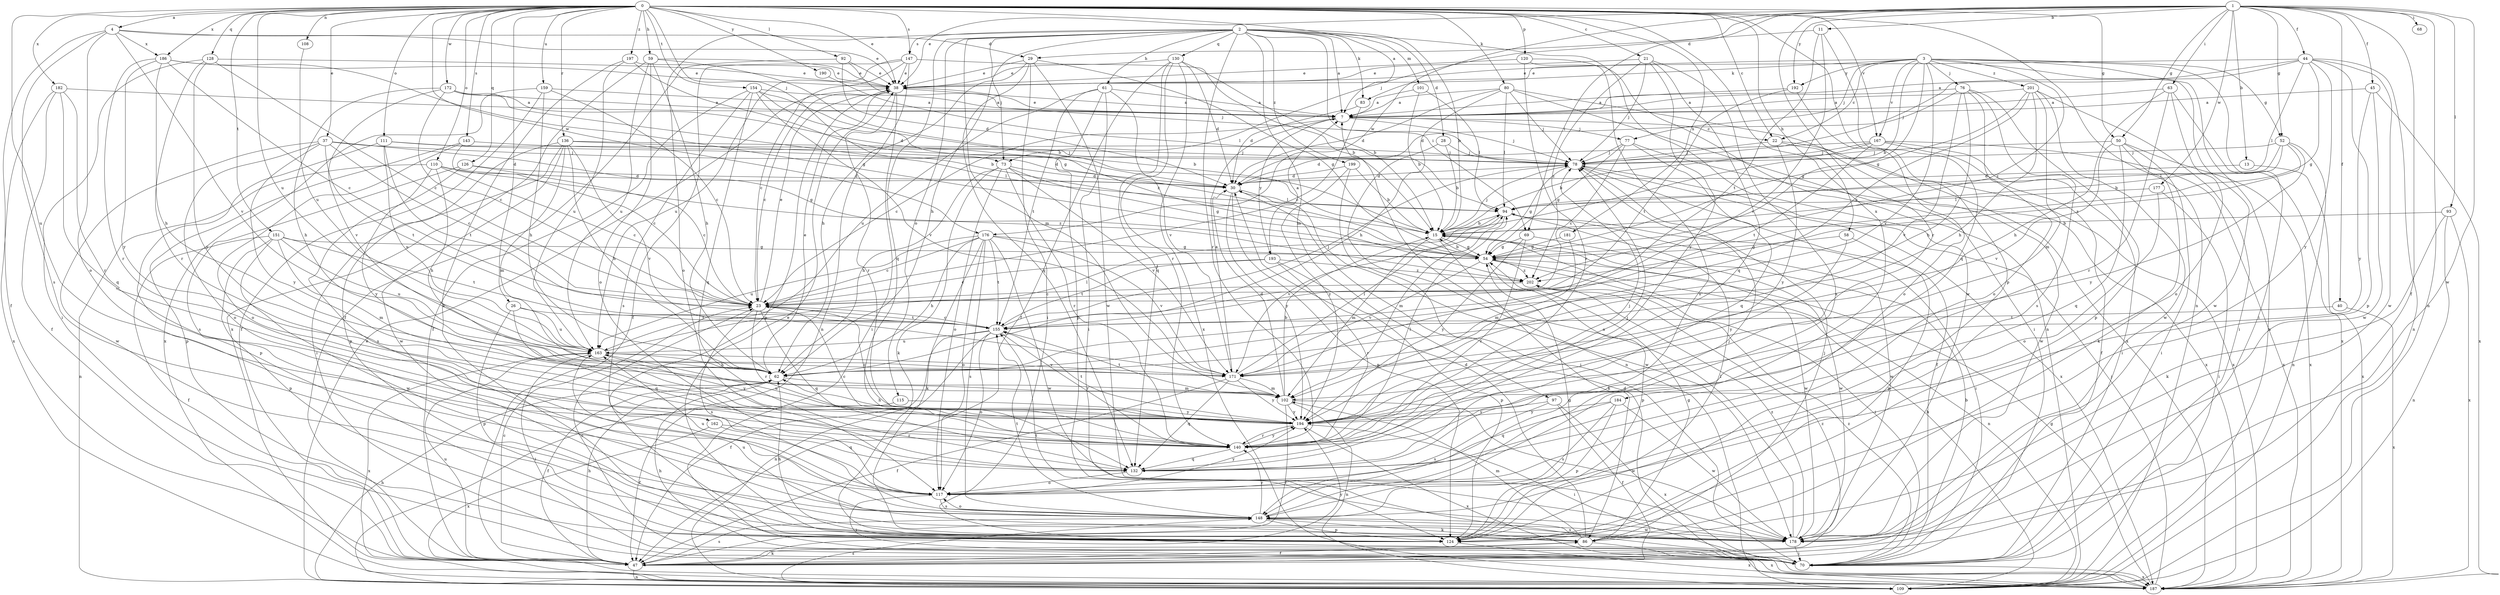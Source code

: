 strict digraph  {
0;
1;
2;
3;
4;
7;
11;
13;
15;
21;
22;
23;
26;
28;
29;
30;
37;
38;
40;
44;
45;
47;
50;
52;
54;
58;
59;
61;
62;
63;
68;
69;
70;
73;
76;
77;
78;
80;
83;
86;
92;
93;
94;
97;
101;
102;
108;
109;
110;
111;
115;
117;
120;
124;
126;
128;
130;
132;
136;
140;
143;
147;
148;
151;
154;
155;
159;
162;
163;
167;
171;
172;
176;
177;
178;
181;
182;
184;
186;
187;
190;
192;
193;
194;
197;
199;
201;
202;
0 -> 4  [label=a];
0 -> 7  [label=a];
0 -> 21  [label=c];
0 -> 22  [label=c];
0 -> 26  [label=d];
0 -> 37  [label=e];
0 -> 38  [label=e];
0 -> 50  [label=g];
0 -> 58  [label=h];
0 -> 59  [label=h];
0 -> 73  [label=j];
0 -> 80  [label=k];
0 -> 92  [label=l];
0 -> 108  [label=n];
0 -> 109  [label=n];
0 -> 110  [label=o];
0 -> 111  [label=o];
0 -> 120  [label=p];
0 -> 124  [label=p];
0 -> 126  [label=q];
0 -> 128  [label=q];
0 -> 136  [label=r];
0 -> 143  [label=s];
0 -> 147  [label=s];
0 -> 151  [label=t];
0 -> 154  [label=t];
0 -> 159  [label=u];
0 -> 162  [label=u];
0 -> 163  [label=u];
0 -> 167  [label=v];
0 -> 172  [label=w];
0 -> 176  [label=w];
0 -> 181  [label=x];
0 -> 182  [label=x];
0 -> 184  [label=x];
0 -> 186  [label=x];
0 -> 190  [label=y];
0 -> 197  [label=z];
1 -> 11  [label=b];
1 -> 13  [label=b];
1 -> 38  [label=e];
1 -> 40  [label=f];
1 -> 44  [label=f];
1 -> 45  [label=f];
1 -> 47  [label=f];
1 -> 50  [label=g];
1 -> 52  [label=g];
1 -> 63  [label=i];
1 -> 68  [label=i];
1 -> 69  [label=i];
1 -> 73  [label=j];
1 -> 93  [label=l];
1 -> 109  [label=n];
1 -> 140  [label=r];
1 -> 176  [label=w];
1 -> 177  [label=w];
1 -> 178  [label=w];
1 -> 192  [label=y];
2 -> 7  [label=a];
2 -> 15  [label=b];
2 -> 28  [label=d];
2 -> 61  [label=h];
2 -> 62  [label=h];
2 -> 69  [label=i];
2 -> 73  [label=j];
2 -> 83  [label=k];
2 -> 97  [label=m];
2 -> 101  [label=m];
2 -> 102  [label=m];
2 -> 115  [label=o];
2 -> 117  [label=o];
2 -> 130  [label=q];
2 -> 132  [label=q];
2 -> 140  [label=r];
2 -> 147  [label=s];
2 -> 178  [label=w];
2 -> 199  [label=z];
3 -> 15  [label=b];
3 -> 22  [label=c];
3 -> 38  [label=e];
3 -> 52  [label=g];
3 -> 54  [label=g];
3 -> 70  [label=i];
3 -> 76  [label=j];
3 -> 77  [label=j];
3 -> 83  [label=k];
3 -> 109  [label=n];
3 -> 167  [label=v];
3 -> 171  [label=v];
3 -> 178  [label=w];
3 -> 192  [label=y];
3 -> 201  [label=z];
3 -> 202  [label=z];
4 -> 29  [label=d];
4 -> 38  [label=e];
4 -> 47  [label=f];
4 -> 117  [label=o];
4 -> 148  [label=s];
4 -> 171  [label=v];
4 -> 186  [label=x];
7 -> 22  [label=c];
7 -> 23  [label=c];
7 -> 38  [label=e];
7 -> 77  [label=j];
7 -> 78  [label=j];
7 -> 193  [label=y];
11 -> 29  [label=d];
11 -> 132  [label=q];
11 -> 155  [label=t];
11 -> 171  [label=v];
13 -> 30  [label=d];
13 -> 187  [label=x];
15 -> 54  [label=g];
15 -> 78  [label=j];
15 -> 86  [label=k];
15 -> 102  [label=m];
15 -> 178  [label=w];
21 -> 38  [label=e];
21 -> 78  [label=j];
21 -> 132  [label=q];
21 -> 148  [label=s];
21 -> 194  [label=y];
21 -> 202  [label=z];
22 -> 78  [label=j];
22 -> 178  [label=w];
22 -> 187  [label=x];
22 -> 194  [label=y];
23 -> 38  [label=e];
23 -> 132  [label=q];
23 -> 140  [label=r];
23 -> 148  [label=s];
23 -> 155  [label=t];
26 -> 124  [label=p];
26 -> 132  [label=q];
26 -> 155  [label=t];
26 -> 163  [label=u];
28 -> 15  [label=b];
28 -> 78  [label=j];
28 -> 109  [label=n];
29 -> 38  [label=e];
29 -> 54  [label=g];
29 -> 62  [label=h];
29 -> 70  [label=i];
29 -> 132  [label=q];
29 -> 178  [label=w];
30 -> 94  [label=l];
30 -> 124  [label=p];
30 -> 178  [label=w];
30 -> 194  [label=y];
37 -> 23  [label=c];
37 -> 54  [label=g];
37 -> 78  [label=j];
37 -> 117  [label=o];
37 -> 155  [label=t];
37 -> 178  [label=w];
37 -> 194  [label=y];
38 -> 7  [label=a];
38 -> 23  [label=c];
38 -> 70  [label=i];
38 -> 124  [label=p];
38 -> 140  [label=r];
40 -> 155  [label=t];
40 -> 187  [label=x];
44 -> 7  [label=a];
44 -> 38  [label=e];
44 -> 54  [label=g];
44 -> 78  [label=j];
44 -> 94  [label=l];
44 -> 109  [label=n];
44 -> 124  [label=p];
44 -> 178  [label=w];
44 -> 194  [label=y];
45 -> 7  [label=a];
45 -> 178  [label=w];
45 -> 187  [label=x];
45 -> 194  [label=y];
47 -> 23  [label=c];
47 -> 62  [label=h];
47 -> 86  [label=k];
47 -> 109  [label=n];
47 -> 148  [label=s];
47 -> 163  [label=u];
47 -> 194  [label=y];
47 -> 202  [label=z];
50 -> 70  [label=i];
50 -> 78  [label=j];
50 -> 86  [label=k];
50 -> 132  [label=q];
50 -> 171  [label=v];
50 -> 187  [label=x];
52 -> 15  [label=b];
52 -> 78  [label=j];
52 -> 94  [label=l];
52 -> 109  [label=n];
52 -> 194  [label=y];
52 -> 202  [label=z];
54 -> 15  [label=b];
54 -> 70  [label=i];
54 -> 109  [label=n];
54 -> 124  [label=p];
54 -> 171  [label=v];
54 -> 202  [label=z];
58 -> 54  [label=g];
58 -> 124  [label=p];
58 -> 194  [label=y];
59 -> 15  [label=b];
59 -> 38  [label=e];
59 -> 62  [label=h];
59 -> 117  [label=o];
59 -> 163  [label=u];
59 -> 187  [label=x];
61 -> 7  [label=a];
61 -> 70  [label=i];
61 -> 124  [label=p];
61 -> 155  [label=t];
61 -> 163  [label=u];
61 -> 171  [label=v];
62 -> 38  [label=e];
62 -> 47  [label=f];
62 -> 102  [label=m];
63 -> 7  [label=a];
63 -> 62  [label=h];
63 -> 117  [label=o];
63 -> 140  [label=r];
63 -> 187  [label=x];
69 -> 54  [label=g];
69 -> 140  [label=r];
69 -> 178  [label=w];
69 -> 194  [label=y];
70 -> 15  [label=b];
70 -> 23  [label=c];
70 -> 62  [label=h];
70 -> 187  [label=x];
70 -> 202  [label=z];
73 -> 30  [label=d];
73 -> 54  [label=g];
73 -> 62  [label=h];
73 -> 86  [label=k];
73 -> 117  [label=o];
73 -> 140  [label=r];
73 -> 171  [label=v];
76 -> 7  [label=a];
76 -> 30  [label=d];
76 -> 62  [label=h];
76 -> 117  [label=o];
76 -> 124  [label=p];
76 -> 148  [label=s];
76 -> 171  [label=v];
77 -> 23  [label=c];
77 -> 54  [label=g];
77 -> 78  [label=j];
77 -> 132  [label=q];
77 -> 187  [label=x];
78 -> 30  [label=d];
78 -> 47  [label=f];
78 -> 54  [label=g];
78 -> 187  [label=x];
80 -> 7  [label=a];
80 -> 30  [label=d];
80 -> 62  [label=h];
80 -> 70  [label=i];
80 -> 78  [label=j];
80 -> 94  [label=l];
80 -> 187  [label=x];
83 -> 23  [label=c];
83 -> 30  [label=d];
86 -> 30  [label=d];
86 -> 47  [label=f];
86 -> 54  [label=g];
86 -> 78  [label=j];
86 -> 102  [label=m];
86 -> 187  [label=x];
92 -> 30  [label=d];
92 -> 38  [label=e];
92 -> 47  [label=f];
92 -> 78  [label=j];
93 -> 15  [label=b];
93 -> 86  [label=k];
93 -> 109  [label=n];
93 -> 187  [label=x];
94 -> 15  [label=b];
94 -> 70  [label=i];
94 -> 102  [label=m];
94 -> 171  [label=v];
94 -> 178  [label=w];
97 -> 47  [label=f];
97 -> 148  [label=s];
97 -> 187  [label=x];
97 -> 194  [label=y];
101 -> 7  [label=a];
101 -> 15  [label=b];
101 -> 94  [label=l];
102 -> 15  [label=b];
102 -> 30  [label=d];
102 -> 47  [label=f];
102 -> 109  [label=n];
102 -> 155  [label=t];
102 -> 178  [label=w];
102 -> 194  [label=y];
108 -> 163  [label=u];
109 -> 15  [label=b];
109 -> 38  [label=e];
109 -> 62  [label=h];
109 -> 148  [label=s];
110 -> 23  [label=c];
110 -> 30  [label=d];
110 -> 62  [label=h];
110 -> 109  [label=n];
110 -> 194  [label=y];
110 -> 202  [label=z];
111 -> 78  [label=j];
111 -> 94  [label=l];
111 -> 148  [label=s];
111 -> 155  [label=t];
111 -> 163  [label=u];
115 -> 47  [label=f];
115 -> 194  [label=y];
117 -> 70  [label=i];
117 -> 148  [label=s];
117 -> 163  [label=u];
117 -> 194  [label=y];
120 -> 38  [label=e];
120 -> 109  [label=n];
120 -> 140  [label=r];
120 -> 148  [label=s];
124 -> 38  [label=e];
124 -> 54  [label=g];
124 -> 62  [label=h];
124 -> 94  [label=l];
124 -> 187  [label=x];
126 -> 23  [label=c];
126 -> 30  [label=d];
126 -> 124  [label=p];
126 -> 148  [label=s];
128 -> 23  [label=c];
128 -> 38  [label=e];
128 -> 70  [label=i];
128 -> 140  [label=r];
128 -> 194  [label=y];
130 -> 15  [label=b];
130 -> 30  [label=d];
130 -> 38  [label=e];
130 -> 47  [label=f];
130 -> 132  [label=q];
130 -> 140  [label=r];
130 -> 187  [label=x];
132 -> 78  [label=j];
132 -> 117  [label=o];
136 -> 30  [label=d];
136 -> 62  [label=h];
136 -> 70  [label=i];
136 -> 78  [label=j];
136 -> 102  [label=m];
136 -> 124  [label=p];
136 -> 171  [label=v];
136 -> 178  [label=w];
140 -> 23  [label=c];
140 -> 78  [label=j];
140 -> 94  [label=l];
140 -> 132  [label=q];
140 -> 194  [label=y];
143 -> 23  [label=c];
143 -> 78  [label=j];
143 -> 117  [label=o];
143 -> 124  [label=p];
147 -> 15  [label=b];
147 -> 23  [label=c];
147 -> 38  [label=e];
147 -> 47  [label=f];
147 -> 109  [label=n];
147 -> 163  [label=u];
148 -> 78  [label=j];
148 -> 86  [label=k];
148 -> 117  [label=o];
148 -> 124  [label=p];
148 -> 140  [label=r];
148 -> 155  [label=t];
148 -> 178  [label=w];
151 -> 47  [label=f];
151 -> 54  [label=g];
151 -> 102  [label=m];
151 -> 124  [label=p];
151 -> 155  [label=t];
151 -> 163  [label=u];
151 -> 178  [label=w];
154 -> 7  [label=a];
154 -> 15  [label=b];
154 -> 47  [label=f];
154 -> 132  [label=q];
154 -> 148  [label=s];
154 -> 171  [label=v];
154 -> 202  [label=z];
155 -> 23  [label=c];
155 -> 47  [label=f];
155 -> 78  [label=j];
155 -> 109  [label=n];
155 -> 117  [label=o];
155 -> 140  [label=r];
155 -> 163  [label=u];
159 -> 7  [label=a];
159 -> 23  [label=c];
159 -> 47  [label=f];
159 -> 62  [label=h];
159 -> 187  [label=x];
162 -> 132  [label=q];
162 -> 140  [label=r];
162 -> 187  [label=x];
163 -> 62  [label=h];
163 -> 70  [label=i];
163 -> 94  [label=l];
163 -> 171  [label=v];
163 -> 187  [label=x];
163 -> 194  [label=y];
167 -> 15  [label=b];
167 -> 30  [label=d];
167 -> 47  [label=f];
167 -> 70  [label=i];
167 -> 78  [label=j];
167 -> 155  [label=t];
167 -> 187  [label=x];
171 -> 7  [label=a];
171 -> 47  [label=f];
171 -> 94  [label=l];
171 -> 102  [label=m];
171 -> 132  [label=q];
171 -> 194  [label=y];
172 -> 7  [label=a];
172 -> 15  [label=b];
172 -> 23  [label=c];
172 -> 30  [label=d];
172 -> 62  [label=h];
172 -> 171  [label=v];
176 -> 23  [label=c];
176 -> 54  [label=g];
176 -> 62  [label=h];
176 -> 86  [label=k];
176 -> 117  [label=o];
176 -> 148  [label=s];
176 -> 155  [label=t];
176 -> 163  [label=u];
176 -> 171  [label=v];
176 -> 178  [label=w];
177 -> 70  [label=i];
177 -> 94  [label=l];
177 -> 117  [label=o];
178 -> 7  [label=a];
178 -> 70  [label=i];
178 -> 148  [label=s];
178 -> 155  [label=t];
178 -> 163  [label=u];
178 -> 202  [label=z];
181 -> 54  [label=g];
181 -> 102  [label=m];
182 -> 7  [label=a];
182 -> 47  [label=f];
182 -> 132  [label=q];
182 -> 140  [label=r];
182 -> 187  [label=x];
184 -> 124  [label=p];
184 -> 132  [label=q];
184 -> 148  [label=s];
184 -> 178  [label=w];
184 -> 194  [label=y];
186 -> 23  [label=c];
186 -> 38  [label=e];
186 -> 54  [label=g];
186 -> 62  [label=h];
186 -> 140  [label=r];
186 -> 194  [label=y];
187 -> 30  [label=d];
187 -> 54  [label=g];
187 -> 78  [label=j];
190 -> 94  [label=l];
192 -> 7  [label=a];
192 -> 117  [label=o];
192 -> 155  [label=t];
193 -> 7  [label=a];
193 -> 23  [label=c];
193 -> 124  [label=p];
193 -> 140  [label=r];
193 -> 155  [label=t];
193 -> 202  [label=z];
194 -> 23  [label=c];
194 -> 62  [label=h];
194 -> 70  [label=i];
194 -> 140  [label=r];
194 -> 155  [label=t];
194 -> 163  [label=u];
194 -> 187  [label=x];
197 -> 38  [label=e];
197 -> 54  [label=g];
197 -> 86  [label=k];
197 -> 163  [label=u];
199 -> 15  [label=b];
199 -> 30  [label=d];
199 -> 70  [label=i];
199 -> 194  [label=y];
201 -> 7  [label=a];
201 -> 23  [label=c];
201 -> 54  [label=g];
201 -> 62  [label=h];
201 -> 70  [label=i];
201 -> 102  [label=m];
201 -> 178  [label=w];
202 -> 23  [label=c];
}
